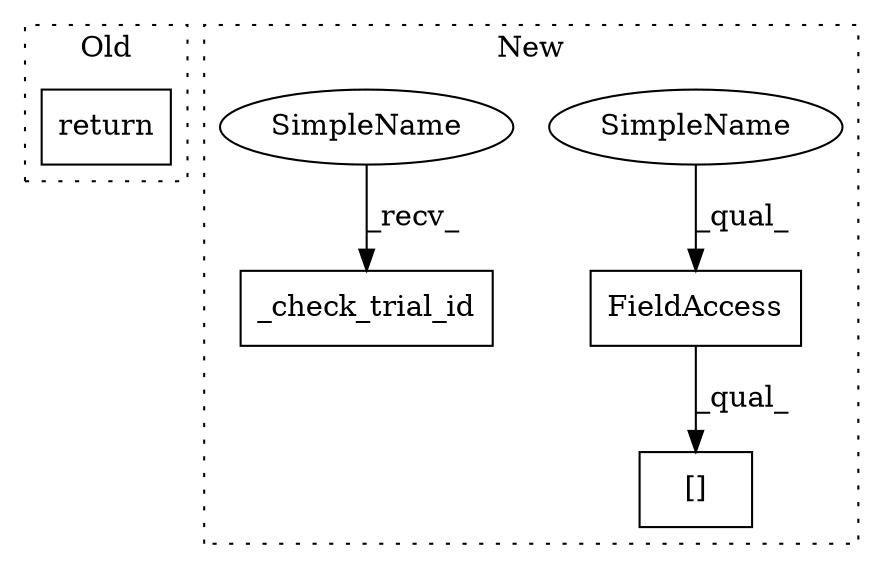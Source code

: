 digraph G {
subgraph cluster0 {
1 [label="return" a="41" s="3227" l="7" shape="box"];
label = "Old";
style="dotted";
}
subgraph cluster1 {
2 [label="_check_trial_id" a="32" s="4686,4710" l="16,1" shape="box"];
3 [label="FieldAccess" a="22" s="4724" l="37" shape="box"];
4 [label="[]" a="2" s="4724,4770" l="38,1" shape="box"];
5 [label="SimpleName" a="42" s="4724" l="4" shape="ellipse"];
6 [label="SimpleName" a="42" s="4681" l="4" shape="ellipse"];
label = "New";
style="dotted";
}
3 -> 4 [label="_qual_"];
5 -> 3 [label="_qual_"];
6 -> 2 [label="_recv_"];
}